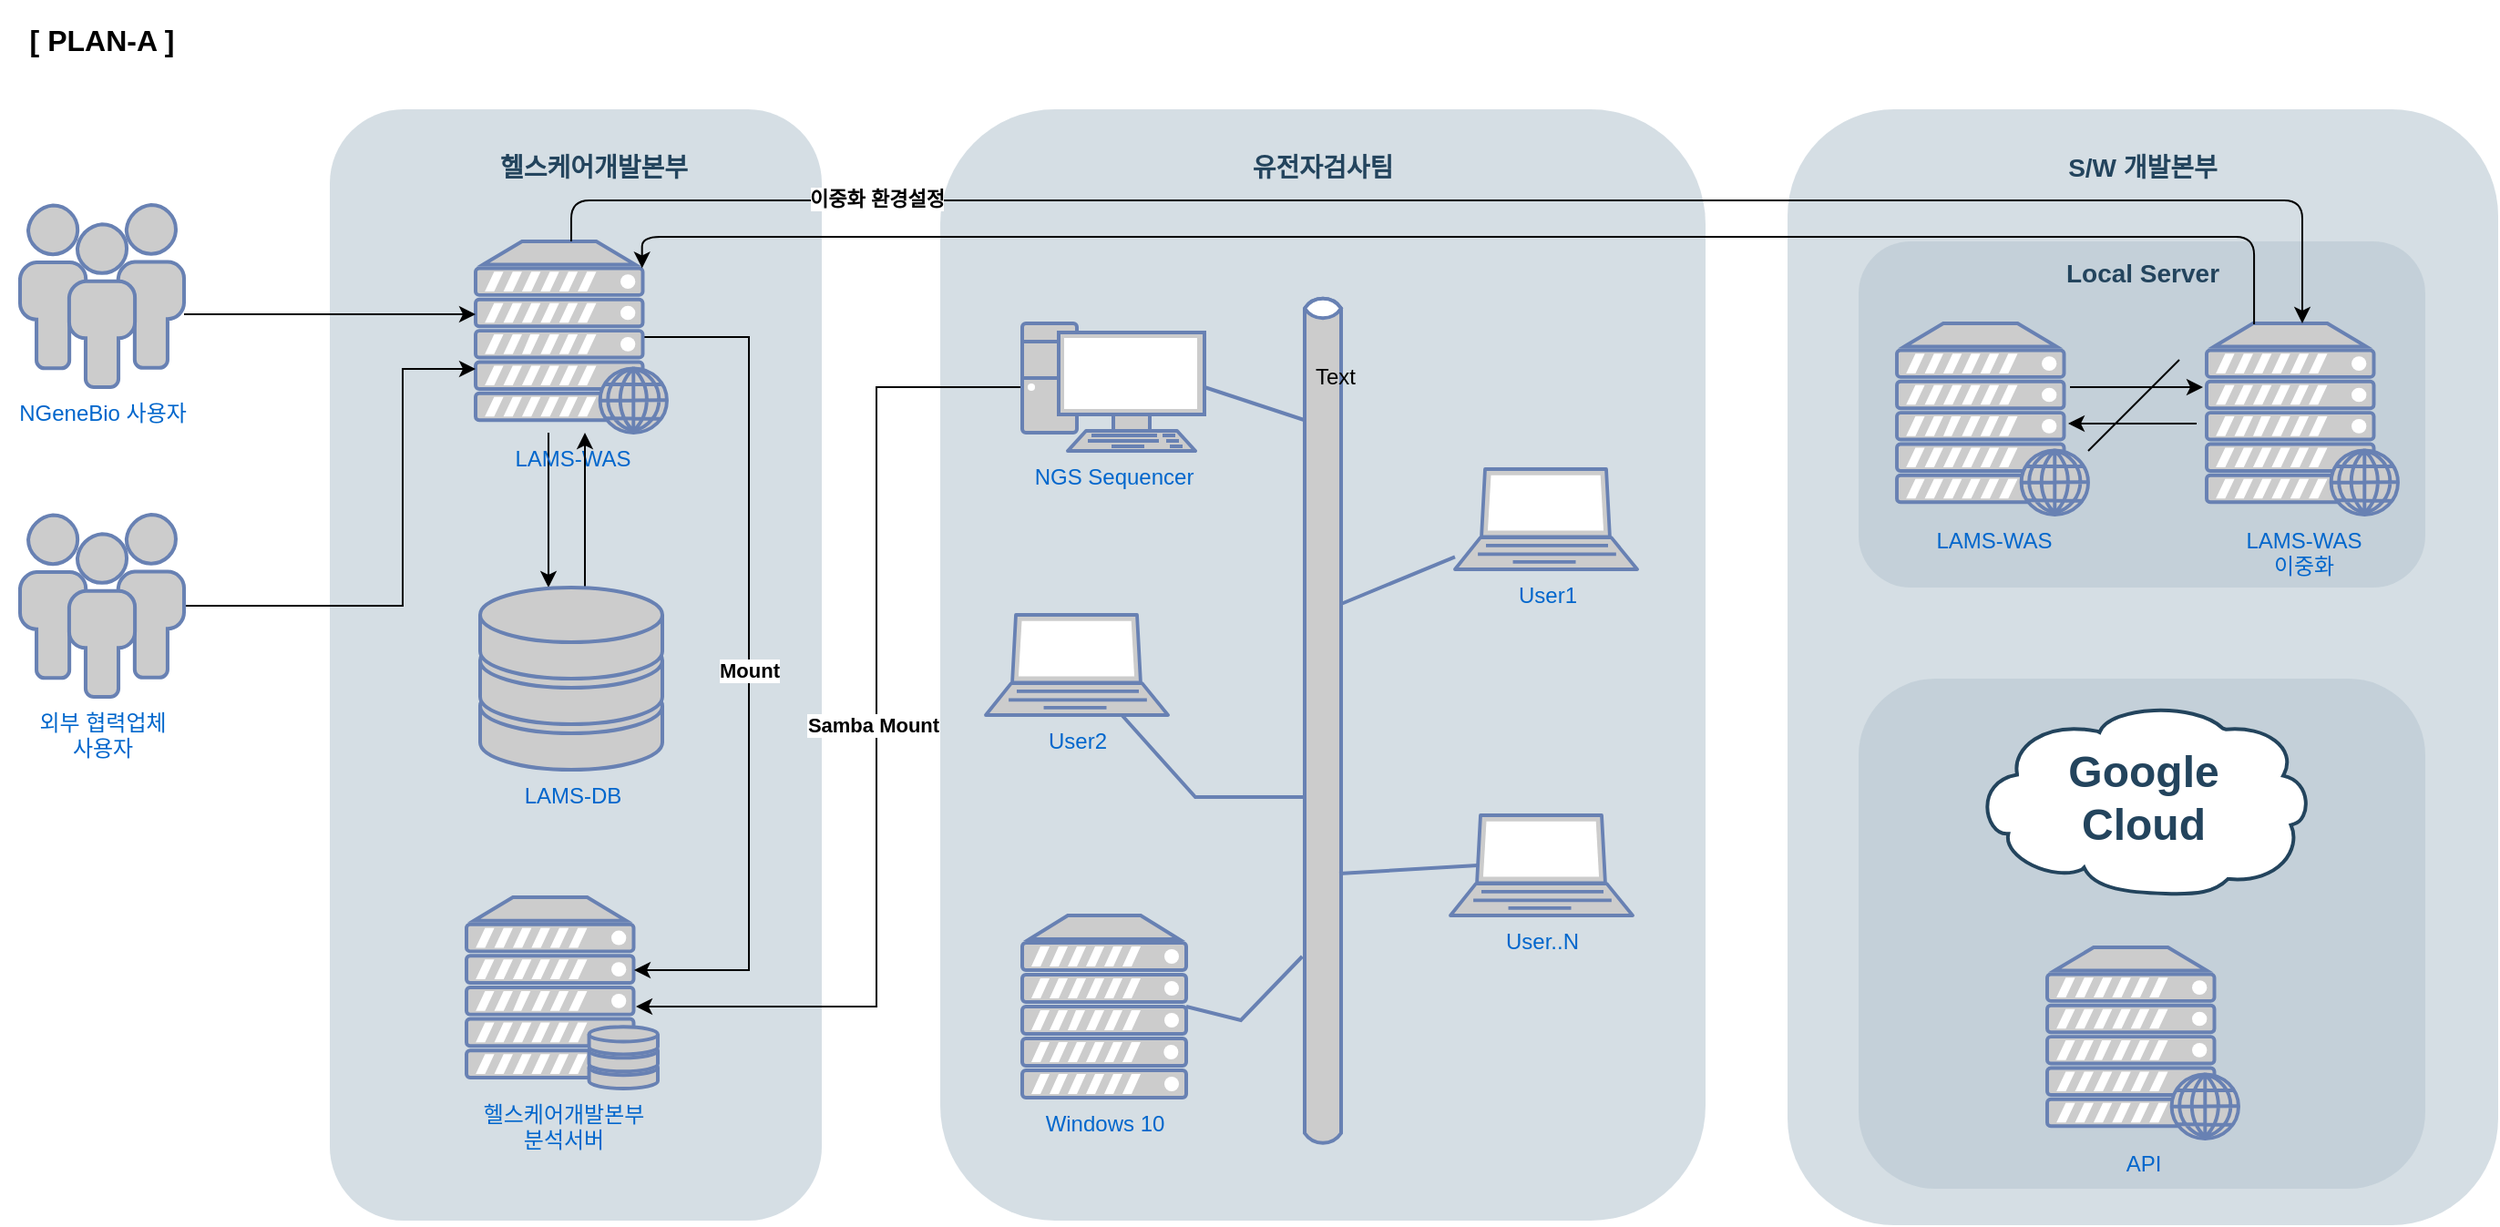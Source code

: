 <mxfile version="14.9.6" type="github">
  <diagram id="9Qs9rroa6dJaTl9pYOt1" name="페이지-1">
    <mxGraphModel dx="1504" dy="681" grid="1" gridSize="10" guides="1" tooltips="1" connect="1" arrows="1" fold="1" page="1" pageScale="1" pageWidth="1169" pageHeight="827" math="0" shadow="0">
      <root>
        <mxCell id="0" />
        <mxCell id="1" parent="0" />
        <mxCell id="lvh_1HeOIakl0P7ZS-XV-2" value="" style="rounded=1;whiteSpace=wrap;html=1;strokeColor=none;fillColor=#BAC8D3;fontSize=24;fontColor=#23445D;align=center;opacity=60;" vertex="1" parent="1">
          <mxGeometry x="1000" y="80" width="390" height="612.5" as="geometry" />
        </mxCell>
        <mxCell id="lvh_1HeOIakl0P7ZS-XV-3" value="" style="rounded=1;whiteSpace=wrap;html=1;strokeColor=none;fillColor=#BAC8D3;fontSize=24;fontColor=#23445D;align=center;opacity=60;" vertex="1" parent="1">
          <mxGeometry x="1039" y="392.5" width="311" height="280" as="geometry" />
        </mxCell>
        <mxCell id="lvh_1HeOIakl0P7ZS-XV-4" value="" style="rounded=1;whiteSpace=wrap;html=1;strokeColor=none;fillColor=#BAC8D3;fontSize=24;fontColor=#23445D;align=center;opacity=60;" vertex="1" parent="1">
          <mxGeometry x="1039" y="152.5" width="311" height="190" as="geometry" />
        </mxCell>
        <mxCell id="lvh_1HeOIakl0P7ZS-XV-5" value="" style="rounded=1;whiteSpace=wrap;html=1;strokeColor=none;fillColor=#BAC8D3;fontSize=24;fontColor=#23445D;align=center;opacity=60;" vertex="1" parent="1">
          <mxGeometry x="535" y="80" width="420" height="610" as="geometry" />
        </mxCell>
        <mxCell id="lvh_1HeOIakl0P7ZS-XV-6" value="" style="rounded=1;whiteSpace=wrap;html=1;strokeColor=none;fillColor=#BAC8D3;fontSize=24;fontColor=#23445D;align=center;opacity=60;" vertex="1" parent="1">
          <mxGeometry x="200" y="80" width="270" height="610" as="geometry" />
        </mxCell>
        <mxCell id="lvh_1HeOIakl0P7ZS-XV-7" value="헬스케어개발본부&lt;br&gt;분석서버" style="fontColor=#0066CC;verticalAlign=top;verticalLabelPosition=bottom;labelPosition=center;align=center;html=1;outlineConnect=0;fillColor=#CCCCCC;strokeColor=#6881B3;gradientColor=none;gradientDirection=north;strokeWidth=2;shape=mxgraph.networks.server_storage;" vertex="1" parent="1">
          <mxGeometry x="275" y="512.5" width="105" height="105" as="geometry" />
        </mxCell>
        <mxCell id="lvh_1HeOIakl0P7ZS-XV-8" value="" style="edgeStyle=orthogonalEdgeStyle;rounded=0;orthogonalLoop=1;jettySize=auto;html=1;" edge="1" parent="1" source="lvh_1HeOIakl0P7ZS-XV-11" target="lvh_1HeOIakl0P7ZS-XV-13">
          <mxGeometry relative="1" as="geometry">
            <Array as="points">
              <mxPoint x="320" y="302.5" />
              <mxPoint x="320" y="302.5" />
            </Array>
          </mxGeometry>
        </mxCell>
        <mxCell id="lvh_1HeOIakl0P7ZS-XV-9" style="edgeStyle=orthogonalEdgeStyle;rounded=0;orthogonalLoop=1;jettySize=auto;html=1;exitX=0.88;exitY=0.5;exitDx=0;exitDy=0;exitPerimeter=0;" edge="1" parent="1" source="lvh_1HeOIakl0P7ZS-XV-11">
          <mxGeometry relative="1" as="geometry">
            <mxPoint x="367" y="552.5" as="targetPoint" />
            <Array as="points">
              <mxPoint x="430" y="205.5" />
              <mxPoint x="430" y="552.5" />
              <mxPoint x="367" y="552.5" />
            </Array>
          </mxGeometry>
        </mxCell>
        <mxCell id="lvh_1HeOIakl0P7ZS-XV-10" value="Mount" style="edgeLabel;html=1;align=center;verticalAlign=middle;resizable=0;points=[];fontStyle=1" vertex="1" connectable="0" parent="lvh_1HeOIakl0P7ZS-XV-9">
          <mxGeometry x="-0.15" y="2" relative="1" as="geometry">
            <mxPoint x="-2" y="41" as="offset" />
          </mxGeometry>
        </mxCell>
        <mxCell id="lvh_1HeOIakl0P7ZS-XV-11" value="LAMS-WAS" style="fontColor=#0066CC;verticalAlign=top;verticalLabelPosition=bottom;labelPosition=center;align=center;html=1;outlineConnect=0;fillColor=#CCCCCC;strokeColor=#6881B3;gradientColor=none;gradientDirection=north;strokeWidth=2;shape=mxgraph.networks.web_server;" vertex="1" parent="1">
          <mxGeometry x="280" y="152.5" width="105" height="105" as="geometry" />
        </mxCell>
        <mxCell id="lvh_1HeOIakl0P7ZS-XV-12" value="" style="edgeStyle=orthogonalEdgeStyle;rounded=0;orthogonalLoop=1;jettySize=auto;html=1;" edge="1" parent="1" source="lvh_1HeOIakl0P7ZS-XV-13" target="lvh_1HeOIakl0P7ZS-XV-11">
          <mxGeometry relative="1" as="geometry">
            <Array as="points">
              <mxPoint x="340" y="302.5" />
              <mxPoint x="340" y="302.5" />
            </Array>
          </mxGeometry>
        </mxCell>
        <mxCell id="lvh_1HeOIakl0P7ZS-XV-13" value="LAMS-DB" style="fontColor=#0066CC;verticalAlign=top;verticalLabelPosition=bottom;labelPosition=center;align=center;html=1;outlineConnect=0;fillColor=#CCCCCC;strokeColor=#6881B3;gradientColor=none;gradientDirection=north;strokeWidth=2;shape=mxgraph.networks.storage;" vertex="1" parent="1">
          <mxGeometry x="282.5" y="342.5" width="100" height="100" as="geometry" />
        </mxCell>
        <mxCell id="lvh_1HeOIakl0P7ZS-XV-14" value="LAMS-WAS" style="fontColor=#0066CC;verticalAlign=top;verticalLabelPosition=bottom;labelPosition=center;align=center;html=1;outlineConnect=0;fillColor=#CCCCCC;strokeColor=#6881B3;gradientColor=none;gradientDirection=north;strokeWidth=2;shape=mxgraph.networks.web_server;direction=east;" vertex="1" parent="1">
          <mxGeometry x="1060" y="197.5" width="105" height="105" as="geometry" />
        </mxCell>
        <mxCell id="lvh_1HeOIakl0P7ZS-XV-15" value="API" style="fontColor=#0066CC;verticalAlign=top;verticalLabelPosition=bottom;labelPosition=center;align=center;html=1;outlineConnect=0;fillColor=#CCCCCC;strokeColor=#6881B3;gradientColor=none;gradientDirection=north;strokeWidth=2;shape=mxgraph.networks.web_server;" vertex="1" parent="1">
          <mxGeometry x="1142.5" y="540" width="105" height="105" as="geometry" />
        </mxCell>
        <mxCell id="lvh_1HeOIakl0P7ZS-XV-16" style="edgeStyle=orthogonalEdgeStyle;rounded=0;orthogonalLoop=1;jettySize=auto;html=1;" edge="1" parent="1" source="lvh_1HeOIakl0P7ZS-XV-17" target="lvh_1HeOIakl0P7ZS-XV-11">
          <mxGeometry relative="1" as="geometry">
            <Array as="points">
              <mxPoint x="240" y="352.5" />
              <mxPoint x="240" y="222.5" />
            </Array>
          </mxGeometry>
        </mxCell>
        <mxCell id="lvh_1HeOIakl0P7ZS-XV-17" value="외부 협력업체&lt;br&gt;사용자" style="fontColor=#0066CC;verticalAlign=top;verticalLabelPosition=bottom;labelPosition=center;align=center;html=1;outlineConnect=0;fillColor=#CCCCCC;strokeColor=#6881B3;gradientColor=none;gradientDirection=north;strokeWidth=2;shape=mxgraph.networks.users;" vertex="1" parent="1">
          <mxGeometry x="30" y="302.5" width="90" height="100" as="geometry" />
        </mxCell>
        <mxCell id="lvh_1HeOIakl0P7ZS-XV-18" value="&lt;font color=&quot;#23445d&quot;&gt;헬스케어개발본부&lt;/font&gt;" style="rounded=1;whiteSpace=wrap;html=1;strokeColor=none;fillColor=none;fontSize=14;fontColor=#742B21;align=center;fontStyle=1" vertex="1" parent="1">
          <mxGeometry x="275" y="102.5" width="140" height="19" as="geometry" />
        </mxCell>
        <mxCell id="lvh_1HeOIakl0P7ZS-XV-19" style="edgeStyle=orthogonalEdgeStyle;rounded=0;orthogonalLoop=1;jettySize=auto;html=1;" edge="1" parent="1" source="lvh_1HeOIakl0P7ZS-XV-20" target="lvh_1HeOIakl0P7ZS-XV-11">
          <mxGeometry relative="1" as="geometry">
            <Array as="points">
              <mxPoint x="180" y="192.5" />
              <mxPoint x="180" y="192.5" />
            </Array>
          </mxGeometry>
        </mxCell>
        <mxCell id="lvh_1HeOIakl0P7ZS-XV-20" value="NGeneBio 사용자" style="fontColor=#0066CC;verticalAlign=top;verticalLabelPosition=bottom;labelPosition=center;align=center;html=1;outlineConnect=0;fillColor=#CCCCCC;strokeColor=#6881B3;gradientColor=none;gradientDirection=north;strokeWidth=2;shape=mxgraph.networks.users;" vertex="1" parent="1">
          <mxGeometry x="30" y="132.5" width="90" height="100" as="geometry" />
        </mxCell>
        <mxCell id="lvh_1HeOIakl0P7ZS-XV-21" style="edgeStyle=orthogonalEdgeStyle;rounded=0;orthogonalLoop=1;jettySize=auto;html=1;exitX=0;exitY=0.5;exitDx=0;exitDy=0;exitPerimeter=0;" edge="1" parent="1" source="lvh_1HeOIakl0P7ZS-XV-23">
          <mxGeometry relative="1" as="geometry">
            <mxPoint x="603" y="187.5" as="sourcePoint" />
            <mxPoint x="368" y="572.5" as="targetPoint" />
            <Array as="points">
              <mxPoint x="500" y="233" />
              <mxPoint x="500" y="573" />
            </Array>
          </mxGeometry>
        </mxCell>
        <mxCell id="lvh_1HeOIakl0P7ZS-XV-22" value="Samba Mount" style="edgeLabel;html=1;align=center;verticalAlign=middle;resizable=0;points=[];fontStyle=1" vertex="1" connectable="0" parent="lvh_1HeOIakl0P7ZS-XV-21">
          <mxGeometry x="-0.282" y="-2" relative="1" as="geometry">
            <mxPoint y="67" as="offset" />
          </mxGeometry>
        </mxCell>
        <mxCell id="lvh_1HeOIakl0P7ZS-XV-23" value="NGS Sequencer" style="fontColor=#0066CC;verticalAlign=top;verticalLabelPosition=bottom;labelPosition=center;align=center;html=1;outlineConnect=0;fillColor=#CCCCCC;strokeColor=#6881B3;gradientColor=none;gradientDirection=north;strokeWidth=2;shape=mxgraph.networks.pc;" vertex="1" parent="1">
          <mxGeometry x="580" y="197.5" width="100" height="70" as="geometry" />
        </mxCell>
        <mxCell id="lvh_1HeOIakl0P7ZS-XV-24" value="&lt;font color=&quot;#23445d&quot;&gt;유전자검사팀&lt;/font&gt;" style="rounded=1;whiteSpace=wrap;html=1;strokeColor=none;fillColor=none;fontSize=14;fontColor=#742B21;align=center;fontStyle=1" vertex="1" parent="1">
          <mxGeometry x="675" y="102.5" width="140" height="19" as="geometry" />
        </mxCell>
        <mxCell id="lvh_1HeOIakl0P7ZS-XV-25" value="User1" style="fontColor=#0066CC;verticalAlign=top;verticalLabelPosition=bottom;labelPosition=center;align=center;html=1;outlineConnect=0;fillColor=#CCCCCC;strokeColor=#6881B3;gradientColor=none;gradientDirection=north;strokeWidth=2;shape=mxgraph.networks.laptop;" vertex="1" parent="1">
          <mxGeometry x="817.5" y="277.5" width="100" height="55" as="geometry" />
        </mxCell>
        <mxCell id="lvh_1HeOIakl0P7ZS-XV-26" value="User2" style="fontColor=#0066CC;verticalAlign=top;verticalLabelPosition=bottom;labelPosition=center;align=center;html=1;outlineConnect=0;fillColor=#CCCCCC;strokeColor=#6881B3;gradientColor=none;gradientDirection=north;strokeWidth=2;shape=mxgraph.networks.laptop;" vertex="1" parent="1">
          <mxGeometry x="560" y="357.5" width="100" height="55" as="geometry" />
        </mxCell>
        <mxCell id="lvh_1HeOIakl0P7ZS-XV-27" value="User..N" style="fontColor=#0066CC;verticalAlign=top;verticalLabelPosition=bottom;labelPosition=center;align=center;html=1;outlineConnect=0;fillColor=#CCCCCC;strokeColor=#6881B3;gradientColor=none;gradientDirection=north;strokeWidth=2;shape=mxgraph.networks.laptop;" vertex="1" parent="1">
          <mxGeometry x="815" y="467.5" width="100" height="55" as="geometry" />
        </mxCell>
        <mxCell id="lvh_1HeOIakl0P7ZS-XV-28" value="" style="html=1;fillColor=#CCCCCC;strokeColor=#6881B3;gradientColor=none;gradientDirection=north;strokeWidth=2;shape=mxgraph.networks.bus;gradientColor=none;gradientDirection=north;fontColor=#ffffff;perimeter=backbonePerimeter;backboneSize=20;horizontal=1;rotation=-90;" vertex="1" parent="1">
          <mxGeometry x="510.63" y="405.63" width="468.75" height="20" as="geometry" />
        </mxCell>
        <mxCell id="lvh_1HeOIakl0P7ZS-XV-29" value="" style="strokeColor=#6881B3;edgeStyle=none;rounded=0;endArrow=none;html=1;strokeWidth=2;exitX=0.255;exitY=0.9;exitDx=0;exitDy=0;exitPerimeter=0;entryX=0.15;entryY=0.5;entryDx=0;entryDy=0;entryPerimeter=0;" edge="1" parent="1" target="lvh_1HeOIakl0P7ZS-XV-27">
          <mxGeometry relative="1" as="geometry">
            <mxPoint x="754" y="499.525" as="sourcePoint" />
            <mxPoint x="816" y="497.02" as="targetPoint" />
          </mxGeometry>
        </mxCell>
        <mxCell id="lvh_1HeOIakl0P7ZS-XV-30" value="" style="strokeColor=#6881B3;edgeStyle=none;rounded=0;endArrow=none;html=1;strokeWidth=2;" edge="1" parent="1" source="lvh_1HeOIakl0P7ZS-XV-26" target="lvh_1HeOIakl0P7ZS-XV-28">
          <mxGeometry relative="1" as="geometry">
            <mxPoint x="985" y="467.5" as="sourcePoint" />
            <Array as="points">
              <mxPoint x="675" y="457.5" />
            </Array>
          </mxGeometry>
        </mxCell>
        <mxCell id="lvh_1HeOIakl0P7ZS-XV-31" value="" style="strokeColor=#6881B3;edgeStyle=none;rounded=0;endArrow=none;html=1;strokeWidth=2;exitX=1;exitY=0.5;exitDx=0;exitDy=0;exitPerimeter=0;" edge="1" parent="1" source="lvh_1HeOIakl0P7ZS-XV-44">
          <mxGeometry relative="1" as="geometry">
            <mxPoint x="632.995" y="500" as="sourcePoint" />
            <Array as="points">
              <mxPoint x="700" y="580" />
            </Array>
            <mxPoint x="733.673" y="545" as="targetPoint" />
          </mxGeometry>
        </mxCell>
        <mxCell id="lvh_1HeOIakl0P7ZS-XV-32" value="" style="strokeColor=#6881B3;edgeStyle=none;rounded=0;endArrow=none;html=1;strokeWidth=2;" edge="1" parent="1" source="lvh_1HeOIakl0P7ZS-XV-25">
          <mxGeometry relative="1" as="geometry">
            <mxPoint x="1045" y="607.5" as="sourcePoint" />
            <mxPoint x="755" y="351.5" as="targetPoint" />
            <Array as="points" />
          </mxGeometry>
        </mxCell>
        <mxCell id="lvh_1HeOIakl0P7ZS-XV-33" value="" style="strokeColor=#6881B3;edgeStyle=none;rounded=0;endArrow=none;html=1;strokeWidth=2;entryX=0.852;entryY=0;entryDx=0;entryDy=0;entryPerimeter=0;exitX=1;exitY=0.5;exitDx=0;exitDy=0;exitPerimeter=0;" edge="1" parent="1" source="lvh_1HeOIakl0P7ZS-XV-23" target="lvh_1HeOIakl0P7ZS-XV-28">
          <mxGeometry relative="1" as="geometry">
            <mxPoint x="690" y="381.667" as="sourcePoint" />
            <mxPoint x="746" y="379.46" as="targetPoint" />
            <Array as="points" />
          </mxGeometry>
        </mxCell>
        <mxCell id="lvh_1HeOIakl0P7ZS-XV-34" value="&lt;font color=&quot;#23445d&quot;&gt;S/W 개발본부&lt;/font&gt;" style="rounded=1;whiteSpace=wrap;html=1;strokeColor=none;fillColor=none;fontSize=14;fontColor=#742B21;align=center;fontStyle=1" vertex="1" parent="1">
          <mxGeometry x="1125" y="102.5" width="140" height="19" as="geometry" />
        </mxCell>
        <mxCell id="lvh_1HeOIakl0P7ZS-XV-35" value="Google&lt;br&gt;Cloud" style="shape=mxgraph.cisco.storage.cloud;html=1;dashed=0;strokeColor=#23445D;fillColor=#ffffff;strokeWidth=2;fontFamily=Helvetica;fontSize=24;fontColor=#23445D;align=center;fontStyle=1" vertex="1" parent="1">
          <mxGeometry x="1102" y="405" width="186" height="106" as="geometry" />
        </mxCell>
        <mxCell id="lvh_1HeOIakl0P7ZS-XV-36" value="&lt;font color=&quot;#23445d&quot;&gt;Local Server&lt;/font&gt;" style="rounded=1;whiteSpace=wrap;html=1;strokeColor=none;fillColor=none;fontSize=14;fontColor=#742B21;align=center;fontStyle=1" vertex="1" parent="1">
          <mxGeometry x="1125" y="160" width="140" height="19" as="geometry" />
        </mxCell>
        <mxCell id="lvh_1HeOIakl0P7ZS-XV-37" value="LAMS-WAS&lt;br&gt;이중화" style="fontColor=#0066CC;verticalAlign=top;verticalLabelPosition=bottom;labelPosition=center;align=center;html=1;outlineConnect=0;fillColor=#CCCCCC;strokeColor=#6881B3;gradientColor=none;gradientDirection=north;strokeWidth=2;shape=mxgraph.networks.web_server;" vertex="1" parent="1">
          <mxGeometry x="1230" y="197.5" width="105" height="105" as="geometry" />
        </mxCell>
        <mxCell id="lvh_1HeOIakl0P7ZS-XV-38" value="" style="endArrow=classic;html=1;" edge="1" parent="1">
          <mxGeometry width="50" height="50" relative="1" as="geometry">
            <mxPoint x="1155" y="232.5" as="sourcePoint" />
            <mxPoint x="1228" y="232.5" as="targetPoint" />
          </mxGeometry>
        </mxCell>
        <mxCell id="lvh_1HeOIakl0P7ZS-XV-39" value="" style="endArrow=classic;html=1;" edge="1" parent="1">
          <mxGeometry width="50" height="50" relative="1" as="geometry">
            <mxPoint x="1224.5" y="252.5" as="sourcePoint" />
            <mxPoint x="1154.0" y="252.5" as="targetPoint" />
          </mxGeometry>
        </mxCell>
        <mxCell id="lvh_1HeOIakl0P7ZS-XV-40" value="" style="edgeStyle=elbowEdgeStyle;elbow=vertical;endArrow=classic;html=1;" edge="1" parent="1" source="lvh_1HeOIakl0P7ZS-XV-11" target="lvh_1HeOIakl0P7ZS-XV-37">
          <mxGeometry width="50" height="50" relative="1" as="geometry">
            <mxPoint x="450" y="190" as="sourcePoint" />
            <mxPoint x="500" y="140" as="targetPoint" />
            <Array as="points">
              <mxPoint x="810" y="130" />
              <mxPoint x="850" y="60" />
            </Array>
          </mxGeometry>
        </mxCell>
        <mxCell id="lvh_1HeOIakl0P7ZS-XV-41" value="이중화 환경설정" style="edgeLabel;html=1;align=center;verticalAlign=middle;resizable=0;points=[];fontStyle=1" vertex="1" connectable="0" parent="lvh_1HeOIakl0P7ZS-XV-40">
          <mxGeometry x="0.286" y="1" relative="1" as="geometry">
            <mxPoint x="-479" as="offset" />
          </mxGeometry>
        </mxCell>
        <mxCell id="lvh_1HeOIakl0P7ZS-XV-42" value="" style="edgeStyle=elbowEdgeStyle;elbow=vertical;endArrow=classic;html=1;entryX=0.87;entryY=0.14;entryDx=0;entryDy=0;entryPerimeter=0;exitX=0.248;exitY=0.005;exitDx=0;exitDy=0;exitPerimeter=0;" edge="1" parent="1" source="lvh_1HeOIakl0P7ZS-XV-37" target="lvh_1HeOIakl0P7ZS-XV-11">
          <mxGeometry width="50" height="50" relative="1" as="geometry">
            <mxPoint x="1210" y="190" as="sourcePoint" />
            <mxPoint x="360" y="153" as="targetPoint" />
            <Array as="points">
              <mxPoint x="820" y="150" />
            </Array>
          </mxGeometry>
        </mxCell>
        <mxCell id="lvh_1HeOIakl0P7ZS-XV-43" value="" style="endArrow=none;html=1;" edge="1" parent="1">
          <mxGeometry width="50" height="50" relative="1" as="geometry">
            <mxPoint x="1165" y="267.5" as="sourcePoint" />
            <mxPoint x="1215" y="217.5" as="targetPoint" />
          </mxGeometry>
        </mxCell>
        <mxCell id="lvh_1HeOIakl0P7ZS-XV-44" value="Windows 10" style="fontColor=#0066CC;verticalAlign=top;verticalLabelPosition=bottom;labelPosition=center;align=center;html=1;outlineConnect=0;fillColor=#CCCCCC;strokeColor=#6881B3;gradientColor=none;gradientDirection=north;strokeWidth=2;shape=mxgraph.networks.server;" vertex="1" parent="1">
          <mxGeometry x="580" y="522.5" width="90" height="100" as="geometry" />
        </mxCell>
        <mxCell id="lvh_1HeOIakl0P7ZS-XV-45" value="Text" style="text;html=1;strokeColor=none;fillColor=none;align=center;verticalAlign=middle;whiteSpace=wrap;rounded=0;" vertex="1" parent="1">
          <mxGeometry x="732" y="217" width="40" height="20" as="geometry" />
        </mxCell>
        <mxCell id="lvh_1HeOIakl0P7ZS-XV-46" value="[ PLAN-A ]" style="text;html=1;strokeColor=none;fillColor=none;align=center;verticalAlign=middle;whiteSpace=wrap;rounded=0;fontStyle=1;fontSize=16;" vertex="1" parent="1">
          <mxGeometry x="19" y="20" width="112" height="43" as="geometry" />
        </mxCell>
      </root>
    </mxGraphModel>
  </diagram>
</mxfile>
